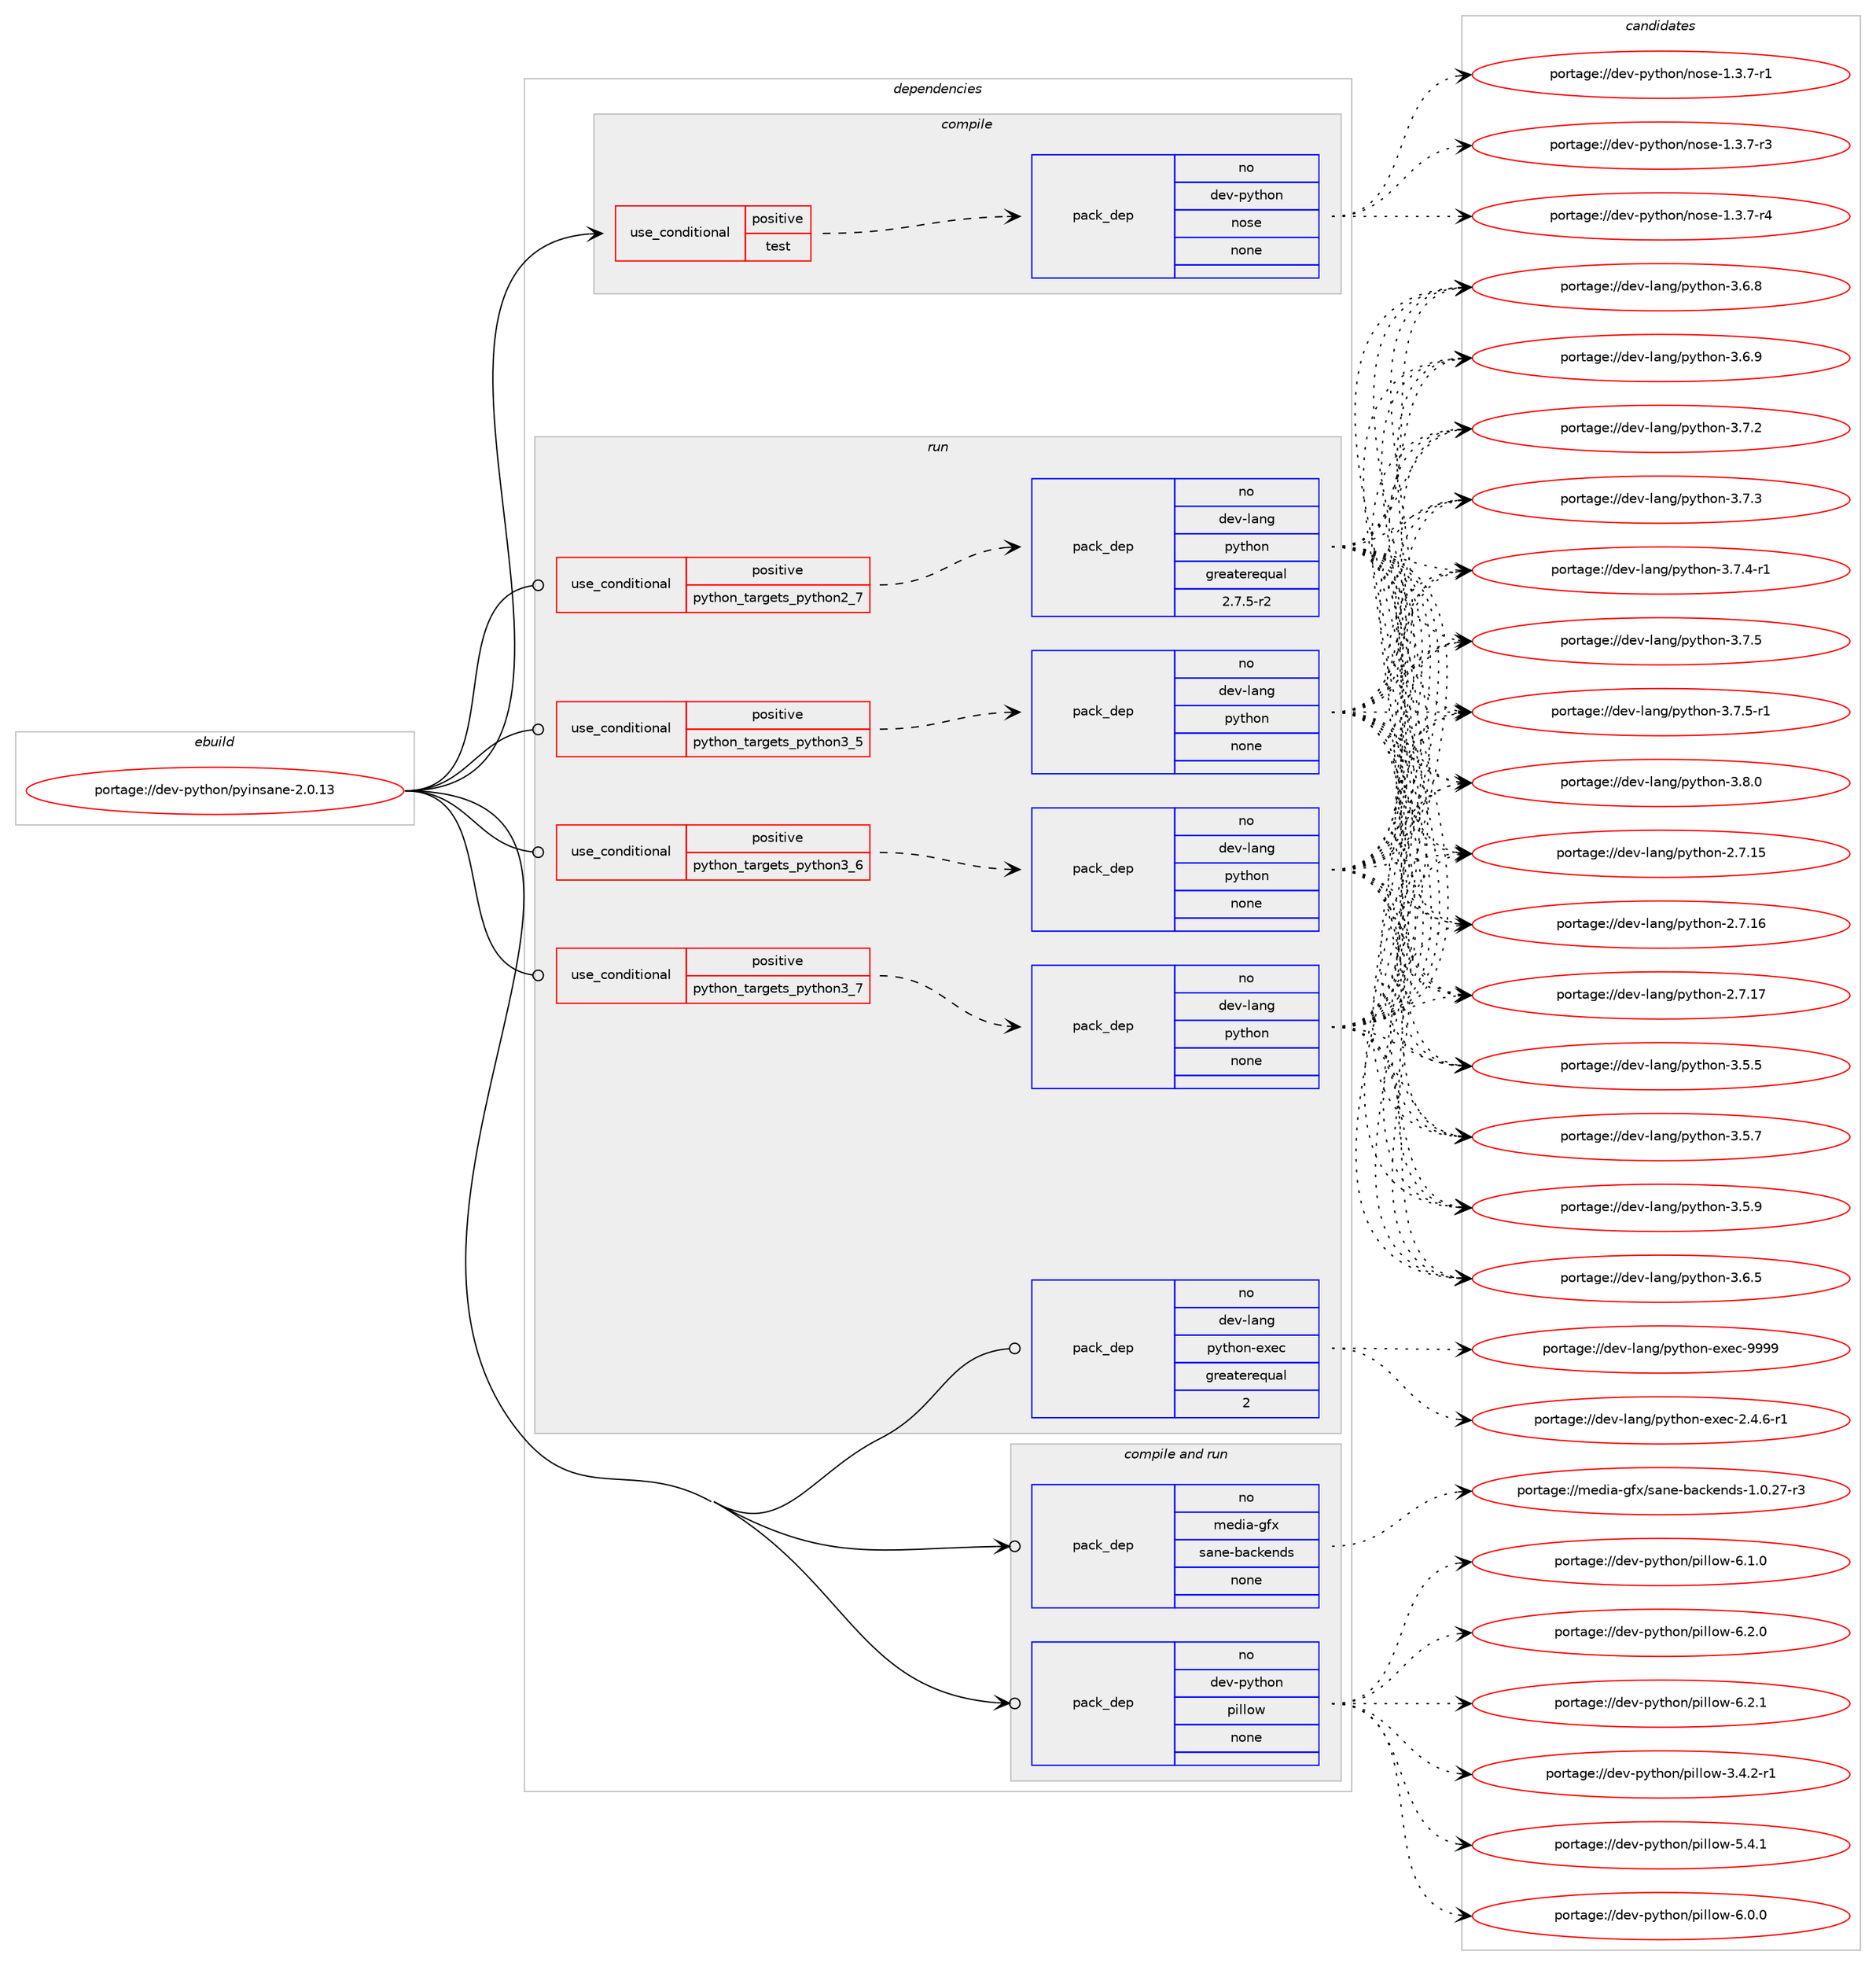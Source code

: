 digraph prolog {

# *************
# Graph options
# *************

newrank=true;
concentrate=true;
compound=true;
graph [rankdir=LR,fontname=Helvetica,fontsize=10,ranksep=1.5];#, ranksep=2.5, nodesep=0.2];
edge  [arrowhead=vee];
node  [fontname=Helvetica,fontsize=10];

# **********
# The ebuild
# **********

subgraph cluster_leftcol {
color=gray;
rank=same;
label=<<i>ebuild</i>>;
id [label="portage://dev-python/pyinsane-2.0.13", color=red, width=4, href="../dev-python/pyinsane-2.0.13.svg"];
}

# ****************
# The dependencies
# ****************

subgraph cluster_midcol {
color=gray;
label=<<i>dependencies</i>>;
subgraph cluster_compile {
fillcolor="#eeeeee";
style=filled;
label=<<i>compile</i>>;
subgraph cond35507 {
dependency161842 [label=<<TABLE BORDER="0" CELLBORDER="1" CELLSPACING="0" CELLPADDING="4"><TR><TD ROWSPAN="3" CELLPADDING="10">use_conditional</TD></TR><TR><TD>positive</TD></TR><TR><TD>test</TD></TR></TABLE>>, shape=none, color=red];
subgraph pack122957 {
dependency161843 [label=<<TABLE BORDER="0" CELLBORDER="1" CELLSPACING="0" CELLPADDING="4" WIDTH="220"><TR><TD ROWSPAN="6" CELLPADDING="30">pack_dep</TD></TR><TR><TD WIDTH="110">no</TD></TR><TR><TD>dev-python</TD></TR><TR><TD>nose</TD></TR><TR><TD>none</TD></TR><TR><TD></TD></TR></TABLE>>, shape=none, color=blue];
}
dependency161842:e -> dependency161843:w [weight=20,style="dashed",arrowhead="vee"];
}
id:e -> dependency161842:w [weight=20,style="solid",arrowhead="vee"];
}
subgraph cluster_compileandrun {
fillcolor="#eeeeee";
style=filled;
label=<<i>compile and run</i>>;
subgraph pack122958 {
dependency161844 [label=<<TABLE BORDER="0" CELLBORDER="1" CELLSPACING="0" CELLPADDING="4" WIDTH="220"><TR><TD ROWSPAN="6" CELLPADDING="30">pack_dep</TD></TR><TR><TD WIDTH="110">no</TD></TR><TR><TD>dev-python</TD></TR><TR><TD>pillow</TD></TR><TR><TD>none</TD></TR><TR><TD></TD></TR></TABLE>>, shape=none, color=blue];
}
id:e -> dependency161844:w [weight=20,style="solid",arrowhead="odotvee"];
subgraph pack122959 {
dependency161845 [label=<<TABLE BORDER="0" CELLBORDER="1" CELLSPACING="0" CELLPADDING="4" WIDTH="220"><TR><TD ROWSPAN="6" CELLPADDING="30">pack_dep</TD></TR><TR><TD WIDTH="110">no</TD></TR><TR><TD>media-gfx</TD></TR><TR><TD>sane-backends</TD></TR><TR><TD>none</TD></TR><TR><TD></TD></TR></TABLE>>, shape=none, color=blue];
}
id:e -> dependency161845:w [weight=20,style="solid",arrowhead="odotvee"];
}
subgraph cluster_run {
fillcolor="#eeeeee";
style=filled;
label=<<i>run</i>>;
subgraph cond35508 {
dependency161846 [label=<<TABLE BORDER="0" CELLBORDER="1" CELLSPACING="0" CELLPADDING="4"><TR><TD ROWSPAN="3" CELLPADDING="10">use_conditional</TD></TR><TR><TD>positive</TD></TR><TR><TD>python_targets_python2_7</TD></TR></TABLE>>, shape=none, color=red];
subgraph pack122960 {
dependency161847 [label=<<TABLE BORDER="0" CELLBORDER="1" CELLSPACING="0" CELLPADDING="4" WIDTH="220"><TR><TD ROWSPAN="6" CELLPADDING="30">pack_dep</TD></TR><TR><TD WIDTH="110">no</TD></TR><TR><TD>dev-lang</TD></TR><TR><TD>python</TD></TR><TR><TD>greaterequal</TD></TR><TR><TD>2.7.5-r2</TD></TR></TABLE>>, shape=none, color=blue];
}
dependency161846:e -> dependency161847:w [weight=20,style="dashed",arrowhead="vee"];
}
id:e -> dependency161846:w [weight=20,style="solid",arrowhead="odot"];
subgraph cond35509 {
dependency161848 [label=<<TABLE BORDER="0" CELLBORDER="1" CELLSPACING="0" CELLPADDING="4"><TR><TD ROWSPAN="3" CELLPADDING="10">use_conditional</TD></TR><TR><TD>positive</TD></TR><TR><TD>python_targets_python3_5</TD></TR></TABLE>>, shape=none, color=red];
subgraph pack122961 {
dependency161849 [label=<<TABLE BORDER="0" CELLBORDER="1" CELLSPACING="0" CELLPADDING="4" WIDTH="220"><TR><TD ROWSPAN="6" CELLPADDING="30">pack_dep</TD></TR><TR><TD WIDTH="110">no</TD></TR><TR><TD>dev-lang</TD></TR><TR><TD>python</TD></TR><TR><TD>none</TD></TR><TR><TD></TD></TR></TABLE>>, shape=none, color=blue];
}
dependency161848:e -> dependency161849:w [weight=20,style="dashed",arrowhead="vee"];
}
id:e -> dependency161848:w [weight=20,style="solid",arrowhead="odot"];
subgraph cond35510 {
dependency161850 [label=<<TABLE BORDER="0" CELLBORDER="1" CELLSPACING="0" CELLPADDING="4"><TR><TD ROWSPAN="3" CELLPADDING="10">use_conditional</TD></TR><TR><TD>positive</TD></TR><TR><TD>python_targets_python3_6</TD></TR></TABLE>>, shape=none, color=red];
subgraph pack122962 {
dependency161851 [label=<<TABLE BORDER="0" CELLBORDER="1" CELLSPACING="0" CELLPADDING="4" WIDTH="220"><TR><TD ROWSPAN="6" CELLPADDING="30">pack_dep</TD></TR><TR><TD WIDTH="110">no</TD></TR><TR><TD>dev-lang</TD></TR><TR><TD>python</TD></TR><TR><TD>none</TD></TR><TR><TD></TD></TR></TABLE>>, shape=none, color=blue];
}
dependency161850:e -> dependency161851:w [weight=20,style="dashed",arrowhead="vee"];
}
id:e -> dependency161850:w [weight=20,style="solid",arrowhead="odot"];
subgraph cond35511 {
dependency161852 [label=<<TABLE BORDER="0" CELLBORDER="1" CELLSPACING="0" CELLPADDING="4"><TR><TD ROWSPAN="3" CELLPADDING="10">use_conditional</TD></TR><TR><TD>positive</TD></TR><TR><TD>python_targets_python3_7</TD></TR></TABLE>>, shape=none, color=red];
subgraph pack122963 {
dependency161853 [label=<<TABLE BORDER="0" CELLBORDER="1" CELLSPACING="0" CELLPADDING="4" WIDTH="220"><TR><TD ROWSPAN="6" CELLPADDING="30">pack_dep</TD></TR><TR><TD WIDTH="110">no</TD></TR><TR><TD>dev-lang</TD></TR><TR><TD>python</TD></TR><TR><TD>none</TD></TR><TR><TD></TD></TR></TABLE>>, shape=none, color=blue];
}
dependency161852:e -> dependency161853:w [weight=20,style="dashed",arrowhead="vee"];
}
id:e -> dependency161852:w [weight=20,style="solid",arrowhead="odot"];
subgraph pack122964 {
dependency161854 [label=<<TABLE BORDER="0" CELLBORDER="1" CELLSPACING="0" CELLPADDING="4" WIDTH="220"><TR><TD ROWSPAN="6" CELLPADDING="30">pack_dep</TD></TR><TR><TD WIDTH="110">no</TD></TR><TR><TD>dev-lang</TD></TR><TR><TD>python-exec</TD></TR><TR><TD>greaterequal</TD></TR><TR><TD>2</TD></TR></TABLE>>, shape=none, color=blue];
}
id:e -> dependency161854:w [weight=20,style="solid",arrowhead="odot"];
}
}

# **************
# The candidates
# **************

subgraph cluster_choices {
rank=same;
color=gray;
label=<<i>candidates</i>>;

subgraph choice122957 {
color=black;
nodesep=1;
choiceportage10010111845112121116104111110471101111151014549465146554511449 [label="portage://dev-python/nose-1.3.7-r1", color=red, width=4,href="../dev-python/nose-1.3.7-r1.svg"];
choiceportage10010111845112121116104111110471101111151014549465146554511451 [label="portage://dev-python/nose-1.3.7-r3", color=red, width=4,href="../dev-python/nose-1.3.7-r3.svg"];
choiceportage10010111845112121116104111110471101111151014549465146554511452 [label="portage://dev-python/nose-1.3.7-r4", color=red, width=4,href="../dev-python/nose-1.3.7-r4.svg"];
dependency161843:e -> choiceportage10010111845112121116104111110471101111151014549465146554511449:w [style=dotted,weight="100"];
dependency161843:e -> choiceportage10010111845112121116104111110471101111151014549465146554511451:w [style=dotted,weight="100"];
dependency161843:e -> choiceportage10010111845112121116104111110471101111151014549465146554511452:w [style=dotted,weight="100"];
}
subgraph choice122958 {
color=black;
nodesep=1;
choiceportage10010111845112121116104111110471121051081081111194551465246504511449 [label="portage://dev-python/pillow-3.4.2-r1", color=red, width=4,href="../dev-python/pillow-3.4.2-r1.svg"];
choiceportage1001011184511212111610411111047112105108108111119455346524649 [label="portage://dev-python/pillow-5.4.1", color=red, width=4,href="../dev-python/pillow-5.4.1.svg"];
choiceportage1001011184511212111610411111047112105108108111119455446484648 [label="portage://dev-python/pillow-6.0.0", color=red, width=4,href="../dev-python/pillow-6.0.0.svg"];
choiceportage1001011184511212111610411111047112105108108111119455446494648 [label="portage://dev-python/pillow-6.1.0", color=red, width=4,href="../dev-python/pillow-6.1.0.svg"];
choiceportage1001011184511212111610411111047112105108108111119455446504648 [label="portage://dev-python/pillow-6.2.0", color=red, width=4,href="../dev-python/pillow-6.2.0.svg"];
choiceportage1001011184511212111610411111047112105108108111119455446504649 [label="portage://dev-python/pillow-6.2.1", color=red, width=4,href="../dev-python/pillow-6.2.1.svg"];
dependency161844:e -> choiceportage10010111845112121116104111110471121051081081111194551465246504511449:w [style=dotted,weight="100"];
dependency161844:e -> choiceportage1001011184511212111610411111047112105108108111119455346524649:w [style=dotted,weight="100"];
dependency161844:e -> choiceportage1001011184511212111610411111047112105108108111119455446484648:w [style=dotted,weight="100"];
dependency161844:e -> choiceportage1001011184511212111610411111047112105108108111119455446494648:w [style=dotted,weight="100"];
dependency161844:e -> choiceportage1001011184511212111610411111047112105108108111119455446504648:w [style=dotted,weight="100"];
dependency161844:e -> choiceportage1001011184511212111610411111047112105108108111119455446504649:w [style=dotted,weight="100"];
}
subgraph choice122959 {
color=black;
nodesep=1;
choiceportage1091011001059745103102120471159711010145989799107101110100115454946484650554511451 [label="portage://media-gfx/sane-backends-1.0.27-r3", color=red, width=4,href="../media-gfx/sane-backends-1.0.27-r3.svg"];
dependency161845:e -> choiceportage1091011001059745103102120471159711010145989799107101110100115454946484650554511451:w [style=dotted,weight="100"];
}
subgraph choice122960 {
color=black;
nodesep=1;
choiceportage10010111845108971101034711212111610411111045504655464953 [label="portage://dev-lang/python-2.7.15", color=red, width=4,href="../dev-lang/python-2.7.15.svg"];
choiceportage10010111845108971101034711212111610411111045504655464954 [label="portage://dev-lang/python-2.7.16", color=red, width=4,href="../dev-lang/python-2.7.16.svg"];
choiceportage10010111845108971101034711212111610411111045504655464955 [label="portage://dev-lang/python-2.7.17", color=red, width=4,href="../dev-lang/python-2.7.17.svg"];
choiceportage100101118451089711010347112121116104111110455146534653 [label="portage://dev-lang/python-3.5.5", color=red, width=4,href="../dev-lang/python-3.5.5.svg"];
choiceportage100101118451089711010347112121116104111110455146534655 [label="portage://dev-lang/python-3.5.7", color=red, width=4,href="../dev-lang/python-3.5.7.svg"];
choiceportage100101118451089711010347112121116104111110455146534657 [label="portage://dev-lang/python-3.5.9", color=red, width=4,href="../dev-lang/python-3.5.9.svg"];
choiceportage100101118451089711010347112121116104111110455146544653 [label="portage://dev-lang/python-3.6.5", color=red, width=4,href="../dev-lang/python-3.6.5.svg"];
choiceportage100101118451089711010347112121116104111110455146544656 [label="portage://dev-lang/python-3.6.8", color=red, width=4,href="../dev-lang/python-3.6.8.svg"];
choiceportage100101118451089711010347112121116104111110455146544657 [label="portage://dev-lang/python-3.6.9", color=red, width=4,href="../dev-lang/python-3.6.9.svg"];
choiceportage100101118451089711010347112121116104111110455146554650 [label="portage://dev-lang/python-3.7.2", color=red, width=4,href="../dev-lang/python-3.7.2.svg"];
choiceportage100101118451089711010347112121116104111110455146554651 [label="portage://dev-lang/python-3.7.3", color=red, width=4,href="../dev-lang/python-3.7.3.svg"];
choiceportage1001011184510897110103471121211161041111104551465546524511449 [label="portage://dev-lang/python-3.7.4-r1", color=red, width=4,href="../dev-lang/python-3.7.4-r1.svg"];
choiceportage100101118451089711010347112121116104111110455146554653 [label="portage://dev-lang/python-3.7.5", color=red, width=4,href="../dev-lang/python-3.7.5.svg"];
choiceportage1001011184510897110103471121211161041111104551465546534511449 [label="portage://dev-lang/python-3.7.5-r1", color=red, width=4,href="../dev-lang/python-3.7.5-r1.svg"];
choiceportage100101118451089711010347112121116104111110455146564648 [label="portage://dev-lang/python-3.8.0", color=red, width=4,href="../dev-lang/python-3.8.0.svg"];
dependency161847:e -> choiceportage10010111845108971101034711212111610411111045504655464953:w [style=dotted,weight="100"];
dependency161847:e -> choiceportage10010111845108971101034711212111610411111045504655464954:w [style=dotted,weight="100"];
dependency161847:e -> choiceportage10010111845108971101034711212111610411111045504655464955:w [style=dotted,weight="100"];
dependency161847:e -> choiceportage100101118451089711010347112121116104111110455146534653:w [style=dotted,weight="100"];
dependency161847:e -> choiceportage100101118451089711010347112121116104111110455146534655:w [style=dotted,weight="100"];
dependency161847:e -> choiceportage100101118451089711010347112121116104111110455146534657:w [style=dotted,weight="100"];
dependency161847:e -> choiceportage100101118451089711010347112121116104111110455146544653:w [style=dotted,weight="100"];
dependency161847:e -> choiceportage100101118451089711010347112121116104111110455146544656:w [style=dotted,weight="100"];
dependency161847:e -> choiceportage100101118451089711010347112121116104111110455146544657:w [style=dotted,weight="100"];
dependency161847:e -> choiceportage100101118451089711010347112121116104111110455146554650:w [style=dotted,weight="100"];
dependency161847:e -> choiceportage100101118451089711010347112121116104111110455146554651:w [style=dotted,weight="100"];
dependency161847:e -> choiceportage1001011184510897110103471121211161041111104551465546524511449:w [style=dotted,weight="100"];
dependency161847:e -> choiceportage100101118451089711010347112121116104111110455146554653:w [style=dotted,weight="100"];
dependency161847:e -> choiceportage1001011184510897110103471121211161041111104551465546534511449:w [style=dotted,weight="100"];
dependency161847:e -> choiceportage100101118451089711010347112121116104111110455146564648:w [style=dotted,weight="100"];
}
subgraph choice122961 {
color=black;
nodesep=1;
choiceportage10010111845108971101034711212111610411111045504655464953 [label="portage://dev-lang/python-2.7.15", color=red, width=4,href="../dev-lang/python-2.7.15.svg"];
choiceportage10010111845108971101034711212111610411111045504655464954 [label="portage://dev-lang/python-2.7.16", color=red, width=4,href="../dev-lang/python-2.7.16.svg"];
choiceportage10010111845108971101034711212111610411111045504655464955 [label="portage://dev-lang/python-2.7.17", color=red, width=4,href="../dev-lang/python-2.7.17.svg"];
choiceportage100101118451089711010347112121116104111110455146534653 [label="portage://dev-lang/python-3.5.5", color=red, width=4,href="../dev-lang/python-3.5.5.svg"];
choiceportage100101118451089711010347112121116104111110455146534655 [label="portage://dev-lang/python-3.5.7", color=red, width=4,href="../dev-lang/python-3.5.7.svg"];
choiceportage100101118451089711010347112121116104111110455146534657 [label="portage://dev-lang/python-3.5.9", color=red, width=4,href="../dev-lang/python-3.5.9.svg"];
choiceportage100101118451089711010347112121116104111110455146544653 [label="portage://dev-lang/python-3.6.5", color=red, width=4,href="../dev-lang/python-3.6.5.svg"];
choiceportage100101118451089711010347112121116104111110455146544656 [label="portage://dev-lang/python-3.6.8", color=red, width=4,href="../dev-lang/python-3.6.8.svg"];
choiceportage100101118451089711010347112121116104111110455146544657 [label="portage://dev-lang/python-3.6.9", color=red, width=4,href="../dev-lang/python-3.6.9.svg"];
choiceportage100101118451089711010347112121116104111110455146554650 [label="portage://dev-lang/python-3.7.2", color=red, width=4,href="../dev-lang/python-3.7.2.svg"];
choiceportage100101118451089711010347112121116104111110455146554651 [label="portage://dev-lang/python-3.7.3", color=red, width=4,href="../dev-lang/python-3.7.3.svg"];
choiceportage1001011184510897110103471121211161041111104551465546524511449 [label="portage://dev-lang/python-3.7.4-r1", color=red, width=4,href="../dev-lang/python-3.7.4-r1.svg"];
choiceportage100101118451089711010347112121116104111110455146554653 [label="portage://dev-lang/python-3.7.5", color=red, width=4,href="../dev-lang/python-3.7.5.svg"];
choiceportage1001011184510897110103471121211161041111104551465546534511449 [label="portage://dev-lang/python-3.7.5-r1", color=red, width=4,href="../dev-lang/python-3.7.5-r1.svg"];
choiceportage100101118451089711010347112121116104111110455146564648 [label="portage://dev-lang/python-3.8.0", color=red, width=4,href="../dev-lang/python-3.8.0.svg"];
dependency161849:e -> choiceportage10010111845108971101034711212111610411111045504655464953:w [style=dotted,weight="100"];
dependency161849:e -> choiceportage10010111845108971101034711212111610411111045504655464954:w [style=dotted,weight="100"];
dependency161849:e -> choiceportage10010111845108971101034711212111610411111045504655464955:w [style=dotted,weight="100"];
dependency161849:e -> choiceportage100101118451089711010347112121116104111110455146534653:w [style=dotted,weight="100"];
dependency161849:e -> choiceportage100101118451089711010347112121116104111110455146534655:w [style=dotted,weight="100"];
dependency161849:e -> choiceportage100101118451089711010347112121116104111110455146534657:w [style=dotted,weight="100"];
dependency161849:e -> choiceportage100101118451089711010347112121116104111110455146544653:w [style=dotted,weight="100"];
dependency161849:e -> choiceportage100101118451089711010347112121116104111110455146544656:w [style=dotted,weight="100"];
dependency161849:e -> choiceportage100101118451089711010347112121116104111110455146544657:w [style=dotted,weight="100"];
dependency161849:e -> choiceportage100101118451089711010347112121116104111110455146554650:w [style=dotted,weight="100"];
dependency161849:e -> choiceportage100101118451089711010347112121116104111110455146554651:w [style=dotted,weight="100"];
dependency161849:e -> choiceportage1001011184510897110103471121211161041111104551465546524511449:w [style=dotted,weight="100"];
dependency161849:e -> choiceportage100101118451089711010347112121116104111110455146554653:w [style=dotted,weight="100"];
dependency161849:e -> choiceportage1001011184510897110103471121211161041111104551465546534511449:w [style=dotted,weight="100"];
dependency161849:e -> choiceportage100101118451089711010347112121116104111110455146564648:w [style=dotted,weight="100"];
}
subgraph choice122962 {
color=black;
nodesep=1;
choiceportage10010111845108971101034711212111610411111045504655464953 [label="portage://dev-lang/python-2.7.15", color=red, width=4,href="../dev-lang/python-2.7.15.svg"];
choiceportage10010111845108971101034711212111610411111045504655464954 [label="portage://dev-lang/python-2.7.16", color=red, width=4,href="../dev-lang/python-2.7.16.svg"];
choiceportage10010111845108971101034711212111610411111045504655464955 [label="portage://dev-lang/python-2.7.17", color=red, width=4,href="../dev-lang/python-2.7.17.svg"];
choiceportage100101118451089711010347112121116104111110455146534653 [label="portage://dev-lang/python-3.5.5", color=red, width=4,href="../dev-lang/python-3.5.5.svg"];
choiceportage100101118451089711010347112121116104111110455146534655 [label="portage://dev-lang/python-3.5.7", color=red, width=4,href="../dev-lang/python-3.5.7.svg"];
choiceportage100101118451089711010347112121116104111110455146534657 [label="portage://dev-lang/python-3.5.9", color=red, width=4,href="../dev-lang/python-3.5.9.svg"];
choiceportage100101118451089711010347112121116104111110455146544653 [label="portage://dev-lang/python-3.6.5", color=red, width=4,href="../dev-lang/python-3.6.5.svg"];
choiceportage100101118451089711010347112121116104111110455146544656 [label="portage://dev-lang/python-3.6.8", color=red, width=4,href="../dev-lang/python-3.6.8.svg"];
choiceportage100101118451089711010347112121116104111110455146544657 [label="portage://dev-lang/python-3.6.9", color=red, width=4,href="../dev-lang/python-3.6.9.svg"];
choiceportage100101118451089711010347112121116104111110455146554650 [label="portage://dev-lang/python-3.7.2", color=red, width=4,href="../dev-lang/python-3.7.2.svg"];
choiceportage100101118451089711010347112121116104111110455146554651 [label="portage://dev-lang/python-3.7.3", color=red, width=4,href="../dev-lang/python-3.7.3.svg"];
choiceportage1001011184510897110103471121211161041111104551465546524511449 [label="portage://dev-lang/python-3.7.4-r1", color=red, width=4,href="../dev-lang/python-3.7.4-r1.svg"];
choiceportage100101118451089711010347112121116104111110455146554653 [label="portage://dev-lang/python-3.7.5", color=red, width=4,href="../dev-lang/python-3.7.5.svg"];
choiceportage1001011184510897110103471121211161041111104551465546534511449 [label="portage://dev-lang/python-3.7.5-r1", color=red, width=4,href="../dev-lang/python-3.7.5-r1.svg"];
choiceportage100101118451089711010347112121116104111110455146564648 [label="portage://dev-lang/python-3.8.0", color=red, width=4,href="../dev-lang/python-3.8.0.svg"];
dependency161851:e -> choiceportage10010111845108971101034711212111610411111045504655464953:w [style=dotted,weight="100"];
dependency161851:e -> choiceportage10010111845108971101034711212111610411111045504655464954:w [style=dotted,weight="100"];
dependency161851:e -> choiceportage10010111845108971101034711212111610411111045504655464955:w [style=dotted,weight="100"];
dependency161851:e -> choiceportage100101118451089711010347112121116104111110455146534653:w [style=dotted,weight="100"];
dependency161851:e -> choiceportage100101118451089711010347112121116104111110455146534655:w [style=dotted,weight="100"];
dependency161851:e -> choiceportage100101118451089711010347112121116104111110455146534657:w [style=dotted,weight="100"];
dependency161851:e -> choiceportage100101118451089711010347112121116104111110455146544653:w [style=dotted,weight="100"];
dependency161851:e -> choiceportage100101118451089711010347112121116104111110455146544656:w [style=dotted,weight="100"];
dependency161851:e -> choiceportage100101118451089711010347112121116104111110455146544657:w [style=dotted,weight="100"];
dependency161851:e -> choiceportage100101118451089711010347112121116104111110455146554650:w [style=dotted,weight="100"];
dependency161851:e -> choiceportage100101118451089711010347112121116104111110455146554651:w [style=dotted,weight="100"];
dependency161851:e -> choiceportage1001011184510897110103471121211161041111104551465546524511449:w [style=dotted,weight="100"];
dependency161851:e -> choiceportage100101118451089711010347112121116104111110455146554653:w [style=dotted,weight="100"];
dependency161851:e -> choiceportage1001011184510897110103471121211161041111104551465546534511449:w [style=dotted,weight="100"];
dependency161851:e -> choiceportage100101118451089711010347112121116104111110455146564648:w [style=dotted,weight="100"];
}
subgraph choice122963 {
color=black;
nodesep=1;
choiceportage10010111845108971101034711212111610411111045504655464953 [label="portage://dev-lang/python-2.7.15", color=red, width=4,href="../dev-lang/python-2.7.15.svg"];
choiceportage10010111845108971101034711212111610411111045504655464954 [label="portage://dev-lang/python-2.7.16", color=red, width=4,href="../dev-lang/python-2.7.16.svg"];
choiceportage10010111845108971101034711212111610411111045504655464955 [label="portage://dev-lang/python-2.7.17", color=red, width=4,href="../dev-lang/python-2.7.17.svg"];
choiceportage100101118451089711010347112121116104111110455146534653 [label="portage://dev-lang/python-3.5.5", color=red, width=4,href="../dev-lang/python-3.5.5.svg"];
choiceportage100101118451089711010347112121116104111110455146534655 [label="portage://dev-lang/python-3.5.7", color=red, width=4,href="../dev-lang/python-3.5.7.svg"];
choiceportage100101118451089711010347112121116104111110455146534657 [label="portage://dev-lang/python-3.5.9", color=red, width=4,href="../dev-lang/python-3.5.9.svg"];
choiceportage100101118451089711010347112121116104111110455146544653 [label="portage://dev-lang/python-3.6.5", color=red, width=4,href="../dev-lang/python-3.6.5.svg"];
choiceportage100101118451089711010347112121116104111110455146544656 [label="portage://dev-lang/python-3.6.8", color=red, width=4,href="../dev-lang/python-3.6.8.svg"];
choiceportage100101118451089711010347112121116104111110455146544657 [label="portage://dev-lang/python-3.6.9", color=red, width=4,href="../dev-lang/python-3.6.9.svg"];
choiceportage100101118451089711010347112121116104111110455146554650 [label="portage://dev-lang/python-3.7.2", color=red, width=4,href="../dev-lang/python-3.7.2.svg"];
choiceportage100101118451089711010347112121116104111110455146554651 [label="portage://dev-lang/python-3.7.3", color=red, width=4,href="../dev-lang/python-3.7.3.svg"];
choiceportage1001011184510897110103471121211161041111104551465546524511449 [label="portage://dev-lang/python-3.7.4-r1", color=red, width=4,href="../dev-lang/python-3.7.4-r1.svg"];
choiceportage100101118451089711010347112121116104111110455146554653 [label="portage://dev-lang/python-3.7.5", color=red, width=4,href="../dev-lang/python-3.7.5.svg"];
choiceportage1001011184510897110103471121211161041111104551465546534511449 [label="portage://dev-lang/python-3.7.5-r1", color=red, width=4,href="../dev-lang/python-3.7.5-r1.svg"];
choiceportage100101118451089711010347112121116104111110455146564648 [label="portage://dev-lang/python-3.8.0", color=red, width=4,href="../dev-lang/python-3.8.0.svg"];
dependency161853:e -> choiceportage10010111845108971101034711212111610411111045504655464953:w [style=dotted,weight="100"];
dependency161853:e -> choiceportage10010111845108971101034711212111610411111045504655464954:w [style=dotted,weight="100"];
dependency161853:e -> choiceportage10010111845108971101034711212111610411111045504655464955:w [style=dotted,weight="100"];
dependency161853:e -> choiceportage100101118451089711010347112121116104111110455146534653:w [style=dotted,weight="100"];
dependency161853:e -> choiceportage100101118451089711010347112121116104111110455146534655:w [style=dotted,weight="100"];
dependency161853:e -> choiceportage100101118451089711010347112121116104111110455146534657:w [style=dotted,weight="100"];
dependency161853:e -> choiceportage100101118451089711010347112121116104111110455146544653:w [style=dotted,weight="100"];
dependency161853:e -> choiceportage100101118451089711010347112121116104111110455146544656:w [style=dotted,weight="100"];
dependency161853:e -> choiceportage100101118451089711010347112121116104111110455146544657:w [style=dotted,weight="100"];
dependency161853:e -> choiceportage100101118451089711010347112121116104111110455146554650:w [style=dotted,weight="100"];
dependency161853:e -> choiceportage100101118451089711010347112121116104111110455146554651:w [style=dotted,weight="100"];
dependency161853:e -> choiceportage1001011184510897110103471121211161041111104551465546524511449:w [style=dotted,weight="100"];
dependency161853:e -> choiceportage100101118451089711010347112121116104111110455146554653:w [style=dotted,weight="100"];
dependency161853:e -> choiceportage1001011184510897110103471121211161041111104551465546534511449:w [style=dotted,weight="100"];
dependency161853:e -> choiceportage100101118451089711010347112121116104111110455146564648:w [style=dotted,weight="100"];
}
subgraph choice122964 {
color=black;
nodesep=1;
choiceportage10010111845108971101034711212111610411111045101120101994550465246544511449 [label="portage://dev-lang/python-exec-2.4.6-r1", color=red, width=4,href="../dev-lang/python-exec-2.4.6-r1.svg"];
choiceportage10010111845108971101034711212111610411111045101120101994557575757 [label="portage://dev-lang/python-exec-9999", color=red, width=4,href="../dev-lang/python-exec-9999.svg"];
dependency161854:e -> choiceportage10010111845108971101034711212111610411111045101120101994550465246544511449:w [style=dotted,weight="100"];
dependency161854:e -> choiceportage10010111845108971101034711212111610411111045101120101994557575757:w [style=dotted,weight="100"];
}
}

}
